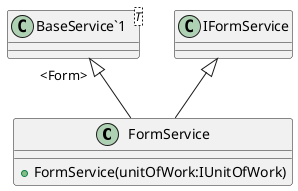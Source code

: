 @startuml
class FormService {
    + FormService(unitOfWork:IUnitOfWork)
}
class "BaseService`1"<T> {
}
"BaseService`1" "<Form>" <|-- FormService
IFormService <|-- FormService
@enduml
